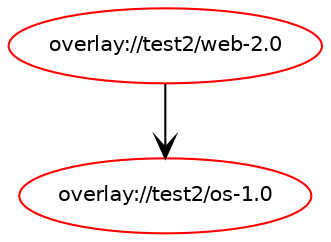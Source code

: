 digraph prolog {

newrank=true;
concentrate=true;
compound=true;
graph [rankdir=TD];#, ranksep=2.5, nodesep=0.2];
edge  [arrowhead=vee];
node  [fontname=Helvetica,fontsize=10];

"overlay://test2/web-2.0" [color=red, href="../test2/web-2.0-depend.svg"];
"overlay://test2/web-2.0" -> "overlay://test2/os-1.0"
"overlay://test2/os-1.0" [color=red, href="../test2/os-1.0-depend.svg"];
}
